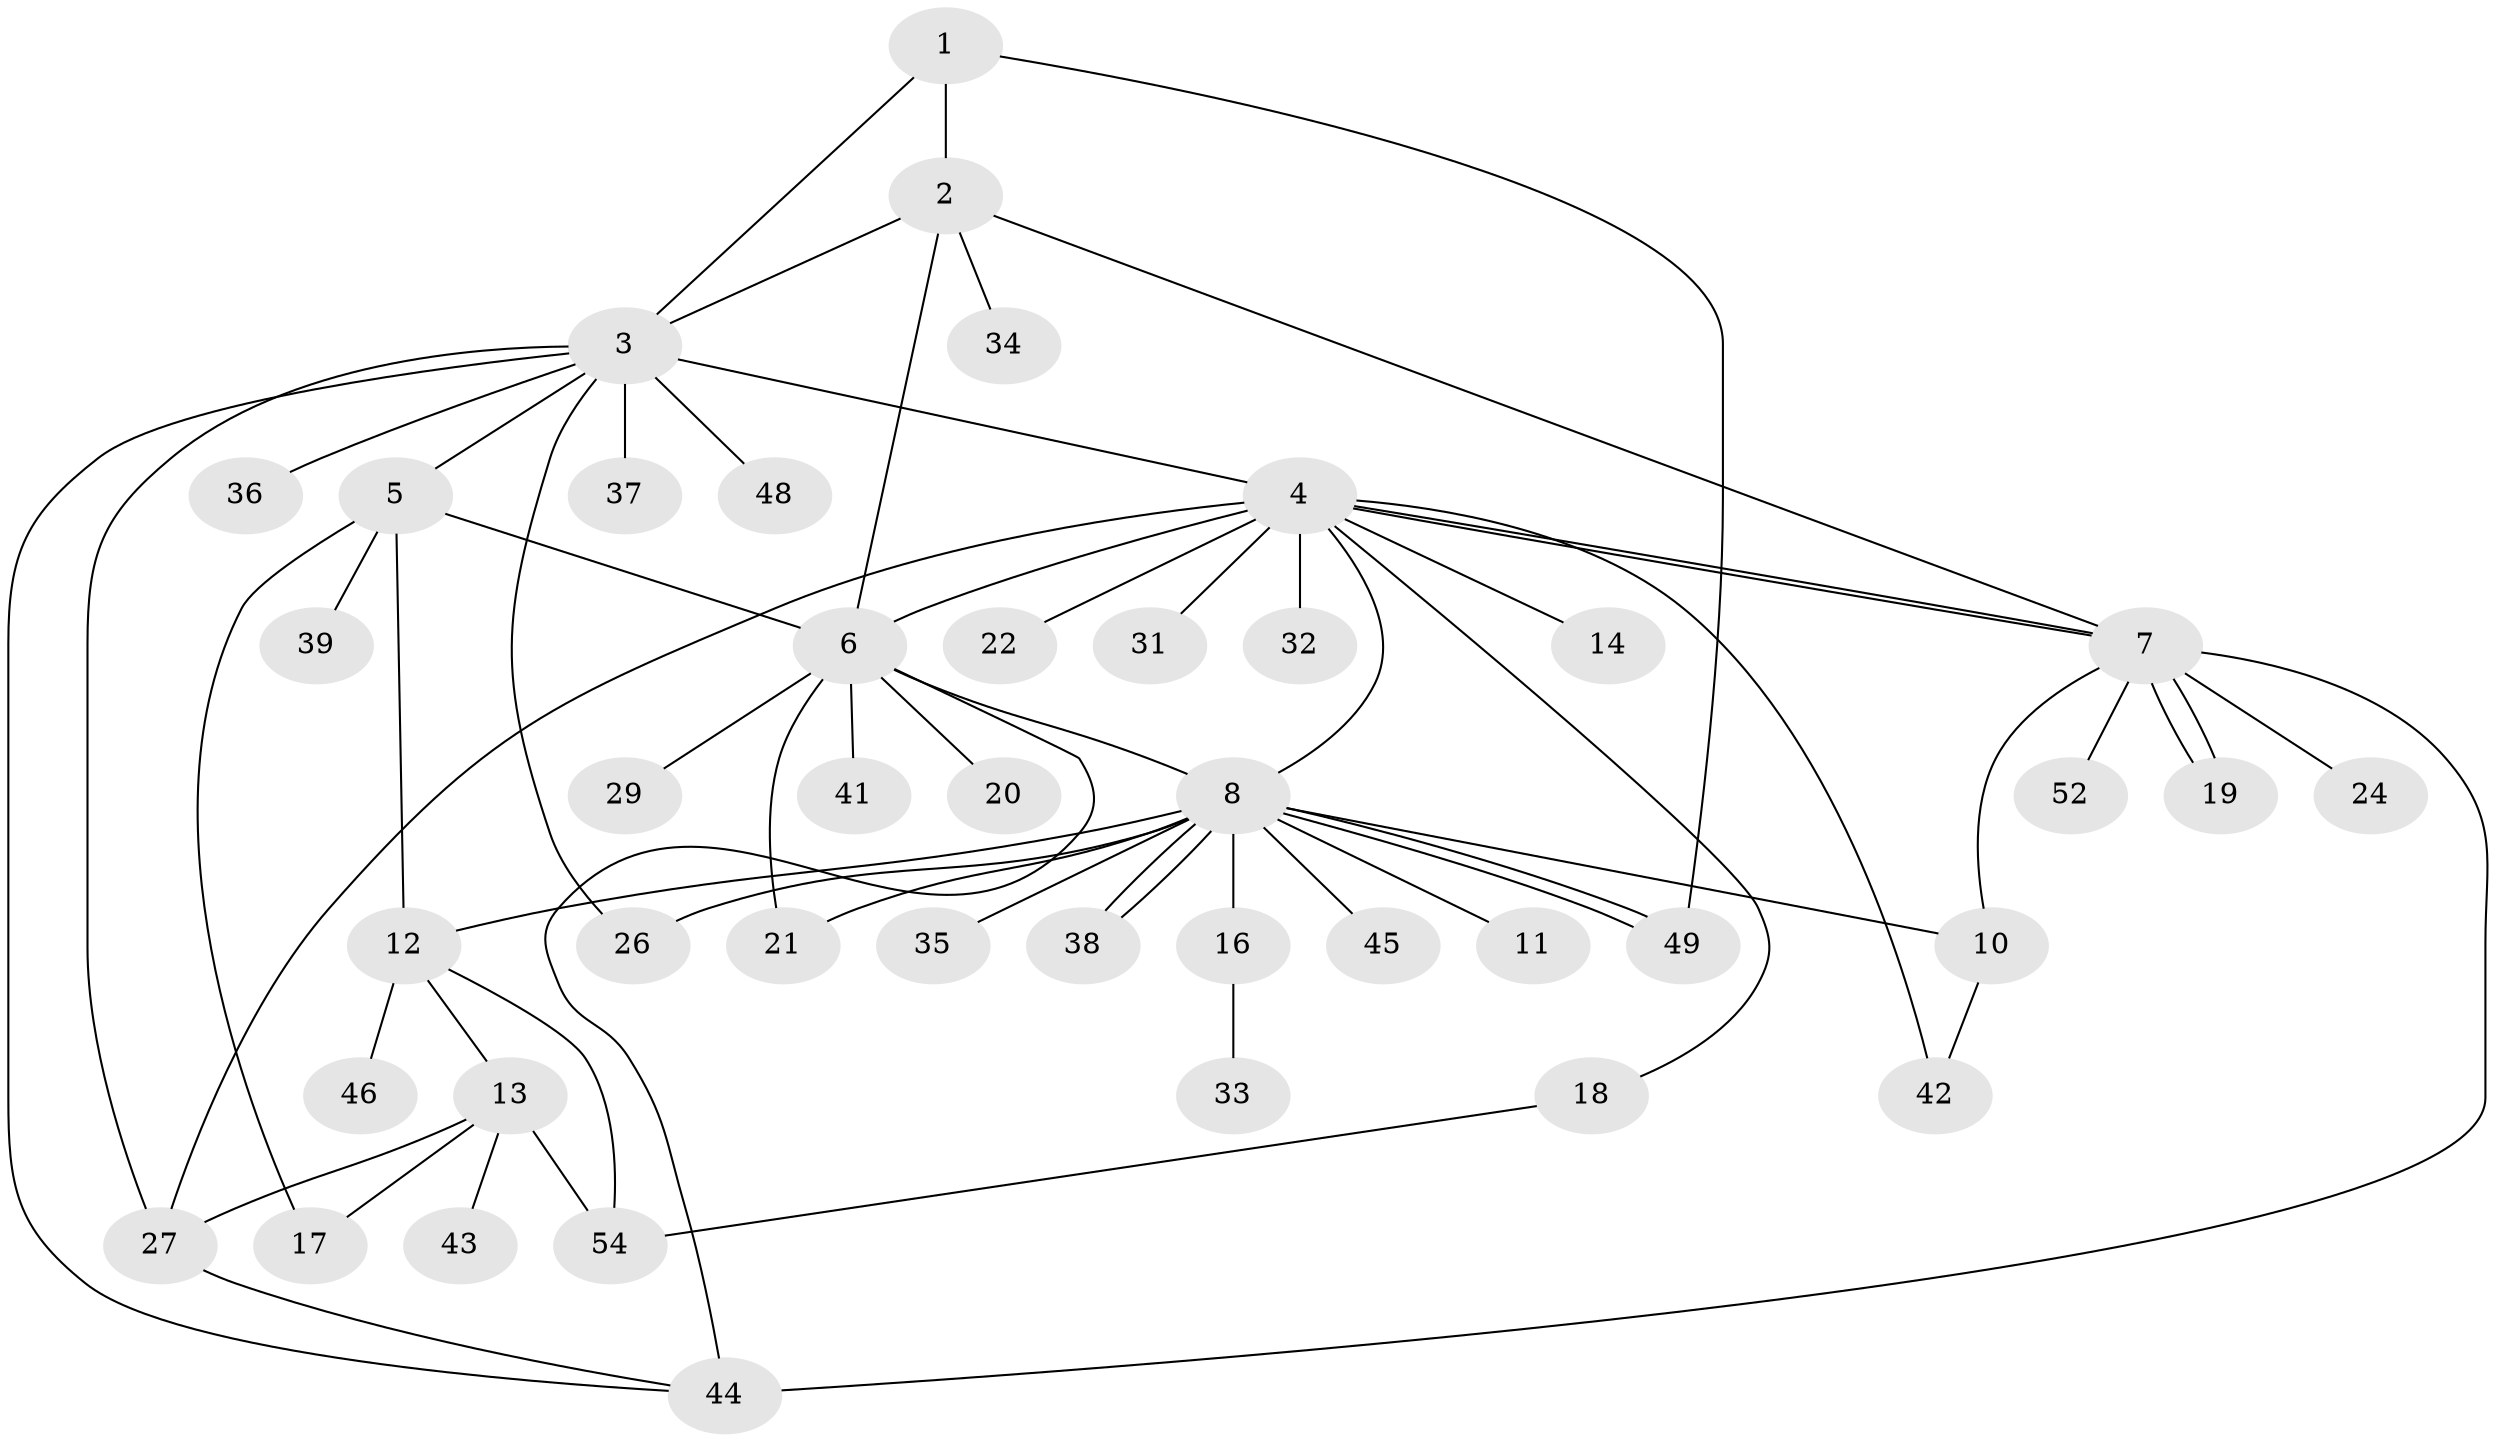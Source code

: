 // original degree distribution, {4: 0.08771929824561403, 5: 0.07017543859649122, 10: 0.03508771929824561, 13: 0.017543859649122806, 3: 0.08771929824561403, 15: 0.017543859649122806, 1: 0.43859649122807015, 6: 0.03508771929824561, 2: 0.21052631578947367}
// Generated by graph-tools (version 1.1) at 2025/11/02/27/25 16:11:09]
// undirected, 43 vertices, 65 edges
graph export_dot {
graph [start="1"]
  node [color=gray90,style=filled];
  1 [super="+28"];
  2;
  3 [super="+25"];
  4 [super="+50"];
  5 [super="+9"];
  6 [super="+15"];
  7 [super="+51"];
  8 [super="+40"];
  10 [super="+56"];
  11;
  12 [super="+30"];
  13 [super="+23"];
  14;
  16;
  17;
  18;
  19;
  20;
  21 [super="+53"];
  22;
  24;
  26;
  27;
  29;
  31 [super="+47"];
  32;
  33;
  34;
  35;
  36;
  37;
  38;
  39;
  41;
  42;
  43;
  44 [super="+57"];
  45;
  46;
  48;
  49;
  52;
  54 [super="+55"];
  1 -- 2;
  1 -- 3;
  1 -- 49;
  2 -- 3;
  2 -- 6;
  2 -- 7;
  2 -- 34;
  3 -- 4 [weight=2];
  3 -- 5;
  3 -- 26;
  3 -- 37;
  3 -- 44;
  3 -- 48;
  3 -- 27;
  3 -- 36;
  4 -- 6;
  4 -- 7;
  4 -- 7;
  4 -- 8;
  4 -- 14;
  4 -- 18;
  4 -- 22;
  4 -- 27;
  4 -- 31;
  4 -- 32;
  4 -- 42;
  5 -- 39;
  5 -- 17;
  5 -- 12;
  5 -- 6;
  6 -- 8;
  6 -- 20;
  6 -- 29;
  6 -- 41;
  6 -- 44;
  6 -- 21;
  7 -- 10;
  7 -- 19;
  7 -- 19;
  7 -- 24;
  7 -- 52;
  7 -- 44 [weight=2];
  8 -- 10;
  8 -- 11;
  8 -- 12;
  8 -- 16;
  8 -- 21;
  8 -- 26;
  8 -- 35;
  8 -- 38;
  8 -- 38;
  8 -- 45;
  8 -- 49;
  8 -- 49;
  10 -- 42;
  12 -- 13;
  12 -- 46;
  12 -- 54;
  13 -- 17;
  13 -- 27;
  13 -- 43;
  13 -- 54;
  16 -- 33;
  18 -- 54;
  27 -- 44;
}
